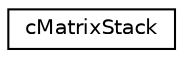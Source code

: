 digraph "Graphical Class Hierarchy"
{
 // LATEX_PDF_SIZE
  edge [fontname="Helvetica",fontsize="10",labelfontname="Helvetica",labelfontsize="10"];
  node [fontname="Helvetica",fontsize="10",shape=record];
  rankdir="LR";
  Node0 [label="cMatrixStack",height=0.2,width=0.4,color="black", fillcolor="white", style="filled",URL="$classc_matrix_stack.html",tooltip=" "];
}
